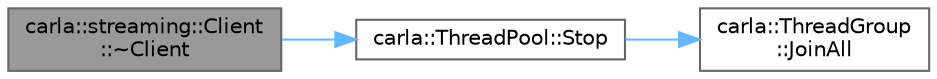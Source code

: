 digraph "carla::streaming::Client::~Client"
{
 // INTERACTIVE_SVG=YES
 // LATEX_PDF_SIZE
  bgcolor="transparent";
  edge [fontname=Helvetica,fontsize=10,labelfontname=Helvetica,labelfontsize=10];
  node [fontname=Helvetica,fontsize=10,shape=box,height=0.2,width=0.4];
  rankdir="LR";
  Node1 [id="Node000001",label="carla::streaming::Client\l::~Client",height=0.2,width=0.4,color="gray40", fillcolor="grey60", style="filled", fontcolor="black",tooltip=" "];
  Node1 -> Node2 [id="edge1_Node000001_Node000002",color="steelblue1",style="solid",tooltip=" "];
  Node2 [id="Node000002",label="carla::ThreadPool::Stop",height=0.2,width=0.4,color="grey40", fillcolor="white", style="filled",URL="$da/d72/classcarla_1_1ThreadPool.html#a1f30458f6c2521335acf4c775a8c94f1",tooltip="Stop the ThreadPool and join all its threads."];
  Node2 -> Node3 [id="edge2_Node000002_Node000003",color="steelblue1",style="solid",tooltip=" "];
  Node3 [id="Node000003",label="carla::ThreadGroup\l::JoinAll",height=0.2,width=0.4,color="grey40", fillcolor="white", style="filled",URL="$db/d71/classcarla_1_1ThreadGroup.html#a6283adfc17891f20fb1e2ceed79606dd",tooltip=" "];
}
